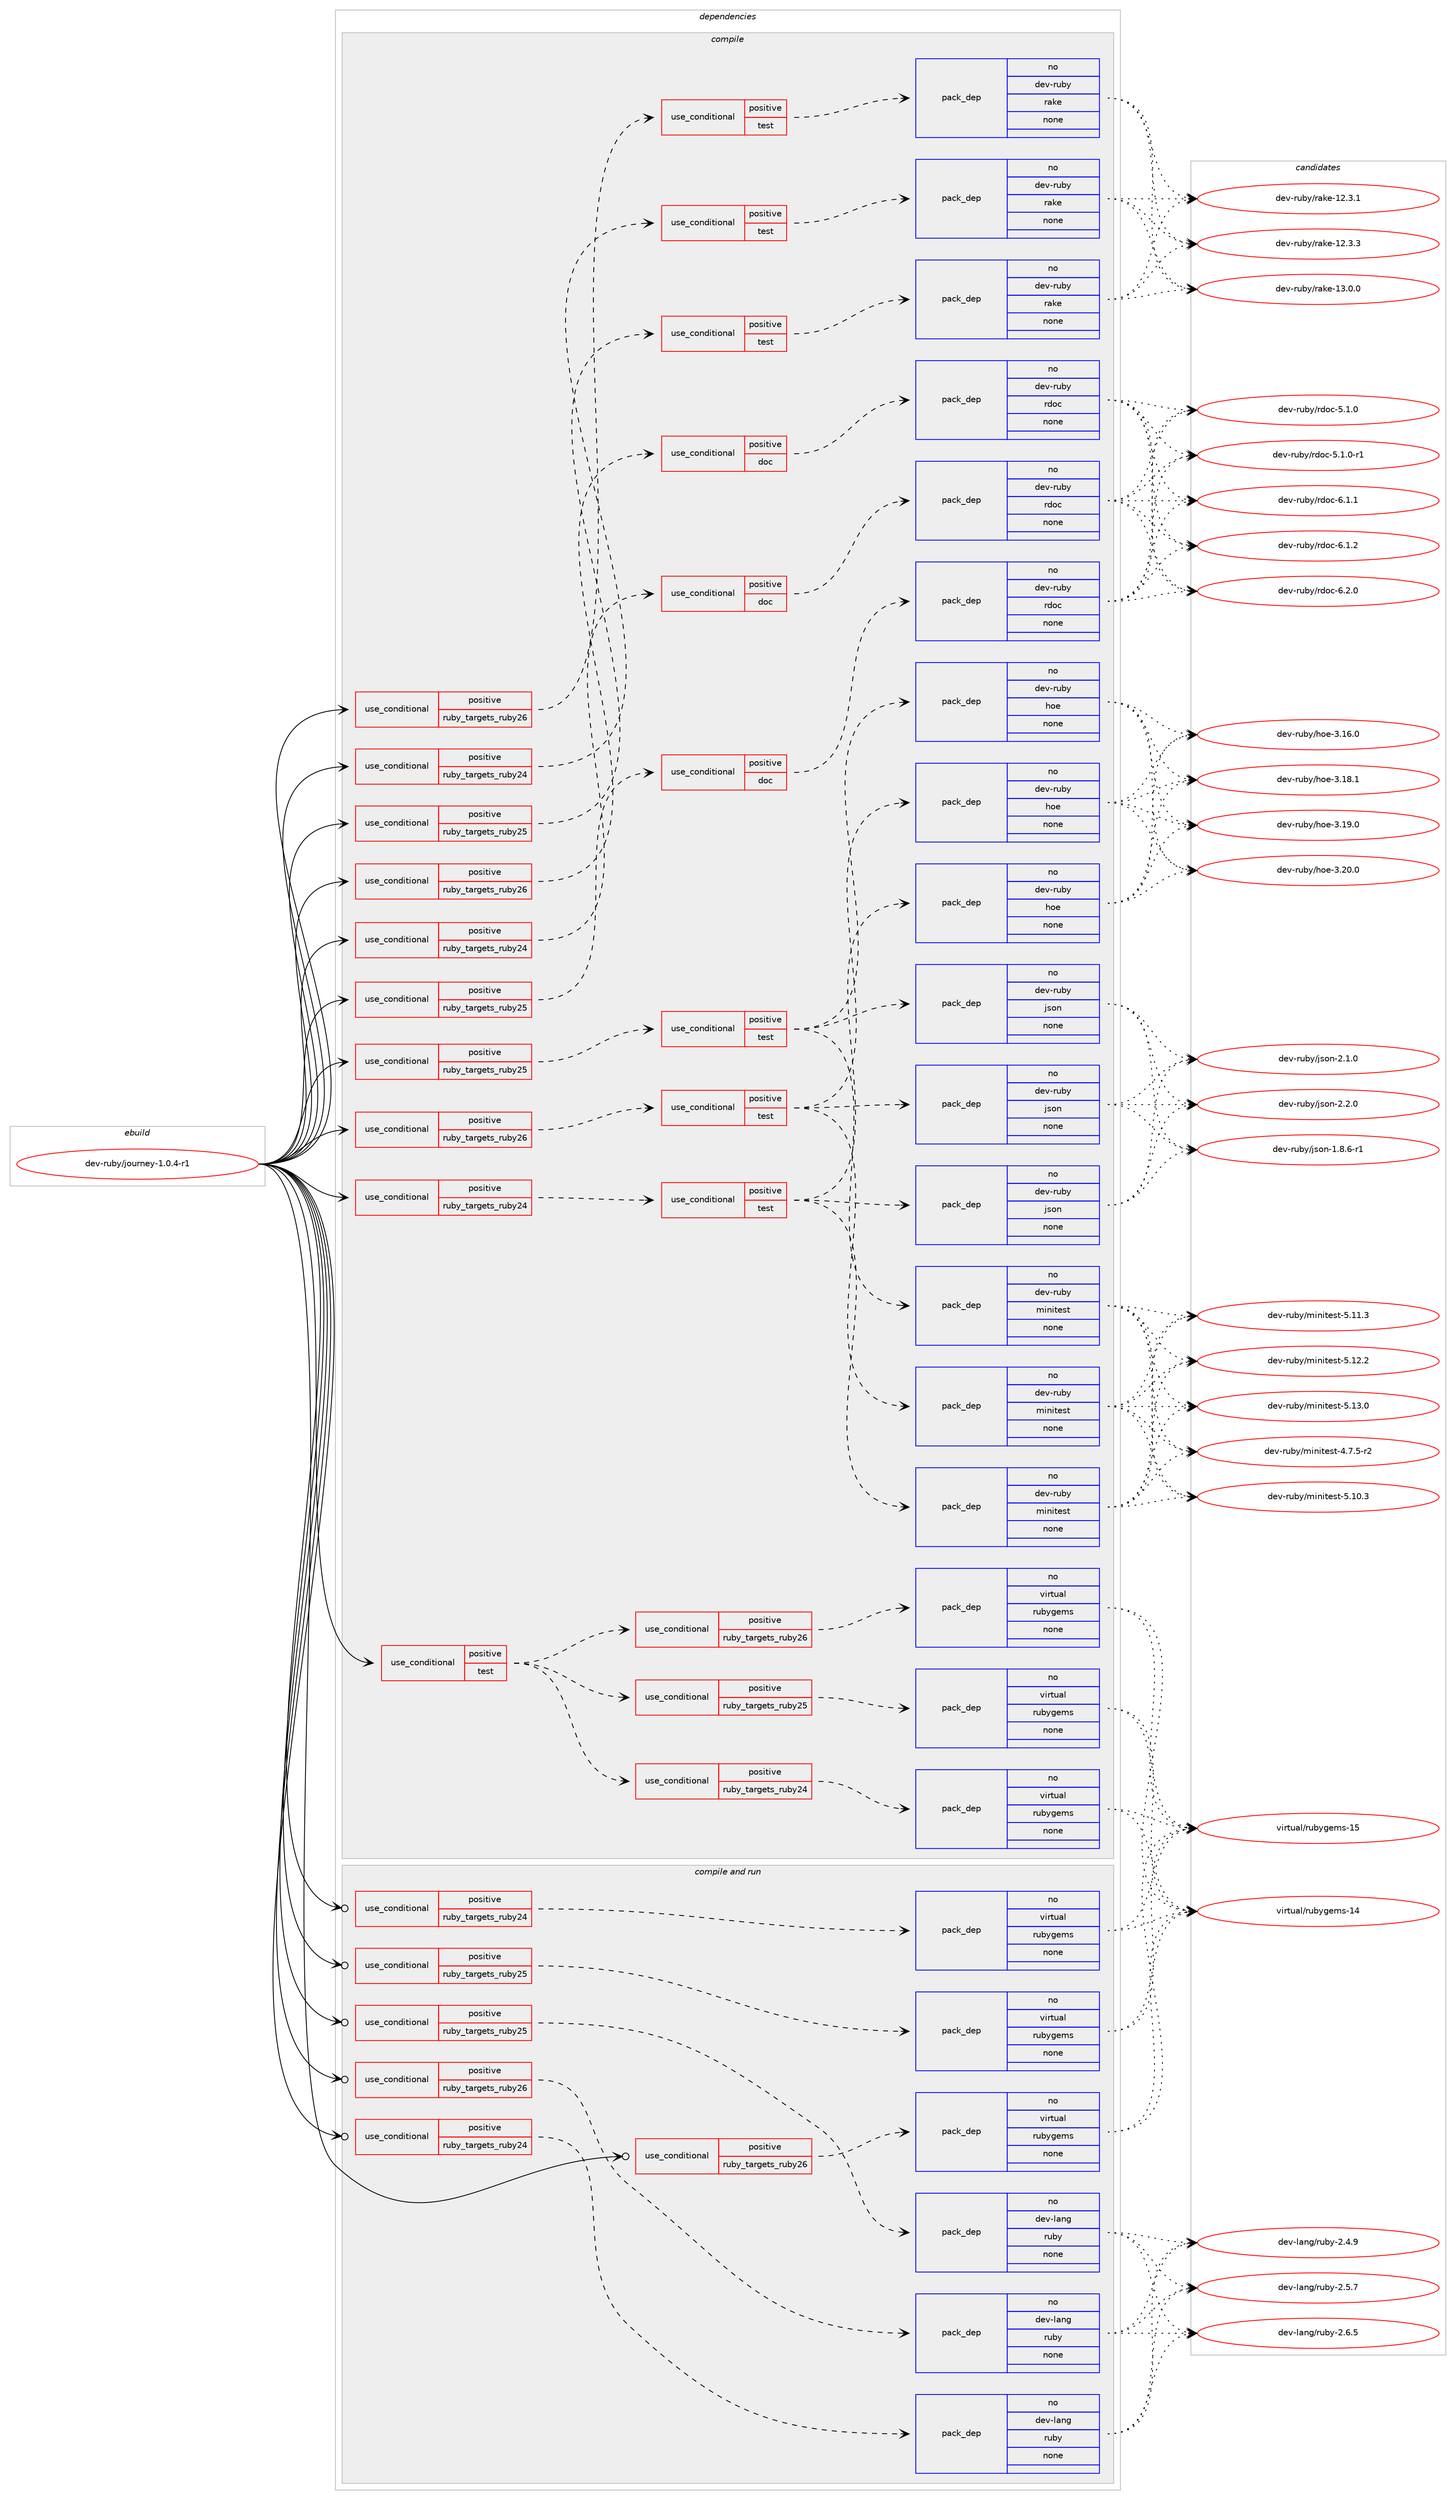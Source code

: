 digraph prolog {

# *************
# Graph options
# *************

newrank=true;
concentrate=true;
compound=true;
graph [rankdir=LR,fontname=Helvetica,fontsize=10,ranksep=1.5];#, ranksep=2.5, nodesep=0.2];
edge  [arrowhead=vee];
node  [fontname=Helvetica,fontsize=10];

# **********
# The ebuild
# **********

subgraph cluster_leftcol {
color=gray;
rank=same;
label=<<i>ebuild</i>>;
id [label="dev-ruby/journey-1.0.4-r1", color=red, width=4, href="../dev-ruby/journey-1.0.4-r1.svg"];
}

# ****************
# The dependencies
# ****************

subgraph cluster_midcol {
color=gray;
label=<<i>dependencies</i>>;
subgraph cluster_compile {
fillcolor="#eeeeee";
style=filled;
label=<<i>compile</i>>;
subgraph cond165890 {
dependency692104 [label=<<TABLE BORDER="0" CELLBORDER="1" CELLSPACING="0" CELLPADDING="4"><TR><TD ROWSPAN="3" CELLPADDING="10">use_conditional</TD></TR><TR><TD>positive</TD></TR><TR><TD>ruby_targets_ruby24</TD></TR></TABLE>>, shape=none, color=red];
subgraph cond165891 {
dependency692105 [label=<<TABLE BORDER="0" CELLBORDER="1" CELLSPACING="0" CELLPADDING="4"><TR><TD ROWSPAN="3" CELLPADDING="10">use_conditional</TD></TR><TR><TD>positive</TD></TR><TR><TD>doc</TD></TR></TABLE>>, shape=none, color=red];
subgraph pack514241 {
dependency692106 [label=<<TABLE BORDER="0" CELLBORDER="1" CELLSPACING="0" CELLPADDING="4" WIDTH="220"><TR><TD ROWSPAN="6" CELLPADDING="30">pack_dep</TD></TR><TR><TD WIDTH="110">no</TD></TR><TR><TD>dev-ruby</TD></TR><TR><TD>rdoc</TD></TR><TR><TD>none</TD></TR><TR><TD></TD></TR></TABLE>>, shape=none, color=blue];
}
dependency692105:e -> dependency692106:w [weight=20,style="dashed",arrowhead="vee"];
}
dependency692104:e -> dependency692105:w [weight=20,style="dashed",arrowhead="vee"];
}
id:e -> dependency692104:w [weight=20,style="solid",arrowhead="vee"];
subgraph cond165892 {
dependency692107 [label=<<TABLE BORDER="0" CELLBORDER="1" CELLSPACING="0" CELLPADDING="4"><TR><TD ROWSPAN="3" CELLPADDING="10">use_conditional</TD></TR><TR><TD>positive</TD></TR><TR><TD>ruby_targets_ruby24</TD></TR></TABLE>>, shape=none, color=red];
subgraph cond165893 {
dependency692108 [label=<<TABLE BORDER="0" CELLBORDER="1" CELLSPACING="0" CELLPADDING="4"><TR><TD ROWSPAN="3" CELLPADDING="10">use_conditional</TD></TR><TR><TD>positive</TD></TR><TR><TD>test</TD></TR></TABLE>>, shape=none, color=red];
subgraph pack514242 {
dependency692109 [label=<<TABLE BORDER="0" CELLBORDER="1" CELLSPACING="0" CELLPADDING="4" WIDTH="220"><TR><TD ROWSPAN="6" CELLPADDING="30">pack_dep</TD></TR><TR><TD WIDTH="110">no</TD></TR><TR><TD>dev-ruby</TD></TR><TR><TD>hoe</TD></TR><TR><TD>none</TD></TR><TR><TD></TD></TR></TABLE>>, shape=none, color=blue];
}
dependency692108:e -> dependency692109:w [weight=20,style="dashed",arrowhead="vee"];
subgraph pack514243 {
dependency692110 [label=<<TABLE BORDER="0" CELLBORDER="1" CELLSPACING="0" CELLPADDING="4" WIDTH="220"><TR><TD ROWSPAN="6" CELLPADDING="30">pack_dep</TD></TR><TR><TD WIDTH="110">no</TD></TR><TR><TD>dev-ruby</TD></TR><TR><TD>json</TD></TR><TR><TD>none</TD></TR><TR><TD></TD></TR></TABLE>>, shape=none, color=blue];
}
dependency692108:e -> dependency692110:w [weight=20,style="dashed",arrowhead="vee"];
subgraph pack514244 {
dependency692111 [label=<<TABLE BORDER="0" CELLBORDER="1" CELLSPACING="0" CELLPADDING="4" WIDTH="220"><TR><TD ROWSPAN="6" CELLPADDING="30">pack_dep</TD></TR><TR><TD WIDTH="110">no</TD></TR><TR><TD>dev-ruby</TD></TR><TR><TD>minitest</TD></TR><TR><TD>none</TD></TR><TR><TD></TD></TR></TABLE>>, shape=none, color=blue];
}
dependency692108:e -> dependency692111:w [weight=20,style="dashed",arrowhead="vee"];
}
dependency692107:e -> dependency692108:w [weight=20,style="dashed",arrowhead="vee"];
}
id:e -> dependency692107:w [weight=20,style="solid",arrowhead="vee"];
subgraph cond165894 {
dependency692112 [label=<<TABLE BORDER="0" CELLBORDER="1" CELLSPACING="0" CELLPADDING="4"><TR><TD ROWSPAN="3" CELLPADDING="10">use_conditional</TD></TR><TR><TD>positive</TD></TR><TR><TD>ruby_targets_ruby24</TD></TR></TABLE>>, shape=none, color=red];
subgraph cond165895 {
dependency692113 [label=<<TABLE BORDER="0" CELLBORDER="1" CELLSPACING="0" CELLPADDING="4"><TR><TD ROWSPAN="3" CELLPADDING="10">use_conditional</TD></TR><TR><TD>positive</TD></TR><TR><TD>test</TD></TR></TABLE>>, shape=none, color=red];
subgraph pack514245 {
dependency692114 [label=<<TABLE BORDER="0" CELLBORDER="1" CELLSPACING="0" CELLPADDING="4" WIDTH="220"><TR><TD ROWSPAN="6" CELLPADDING="30">pack_dep</TD></TR><TR><TD WIDTH="110">no</TD></TR><TR><TD>dev-ruby</TD></TR><TR><TD>rake</TD></TR><TR><TD>none</TD></TR><TR><TD></TD></TR></TABLE>>, shape=none, color=blue];
}
dependency692113:e -> dependency692114:w [weight=20,style="dashed",arrowhead="vee"];
}
dependency692112:e -> dependency692113:w [weight=20,style="dashed",arrowhead="vee"];
}
id:e -> dependency692112:w [weight=20,style="solid",arrowhead="vee"];
subgraph cond165896 {
dependency692115 [label=<<TABLE BORDER="0" CELLBORDER="1" CELLSPACING="0" CELLPADDING="4"><TR><TD ROWSPAN="3" CELLPADDING="10">use_conditional</TD></TR><TR><TD>positive</TD></TR><TR><TD>ruby_targets_ruby25</TD></TR></TABLE>>, shape=none, color=red];
subgraph cond165897 {
dependency692116 [label=<<TABLE BORDER="0" CELLBORDER="1" CELLSPACING="0" CELLPADDING="4"><TR><TD ROWSPAN="3" CELLPADDING="10">use_conditional</TD></TR><TR><TD>positive</TD></TR><TR><TD>doc</TD></TR></TABLE>>, shape=none, color=red];
subgraph pack514246 {
dependency692117 [label=<<TABLE BORDER="0" CELLBORDER="1" CELLSPACING="0" CELLPADDING="4" WIDTH="220"><TR><TD ROWSPAN="6" CELLPADDING="30">pack_dep</TD></TR><TR><TD WIDTH="110">no</TD></TR><TR><TD>dev-ruby</TD></TR><TR><TD>rdoc</TD></TR><TR><TD>none</TD></TR><TR><TD></TD></TR></TABLE>>, shape=none, color=blue];
}
dependency692116:e -> dependency692117:w [weight=20,style="dashed",arrowhead="vee"];
}
dependency692115:e -> dependency692116:w [weight=20,style="dashed",arrowhead="vee"];
}
id:e -> dependency692115:w [weight=20,style="solid",arrowhead="vee"];
subgraph cond165898 {
dependency692118 [label=<<TABLE BORDER="0" CELLBORDER="1" CELLSPACING="0" CELLPADDING="4"><TR><TD ROWSPAN="3" CELLPADDING="10">use_conditional</TD></TR><TR><TD>positive</TD></TR><TR><TD>ruby_targets_ruby25</TD></TR></TABLE>>, shape=none, color=red];
subgraph cond165899 {
dependency692119 [label=<<TABLE BORDER="0" CELLBORDER="1" CELLSPACING="0" CELLPADDING="4"><TR><TD ROWSPAN="3" CELLPADDING="10">use_conditional</TD></TR><TR><TD>positive</TD></TR><TR><TD>test</TD></TR></TABLE>>, shape=none, color=red];
subgraph pack514247 {
dependency692120 [label=<<TABLE BORDER="0" CELLBORDER="1" CELLSPACING="0" CELLPADDING="4" WIDTH="220"><TR><TD ROWSPAN="6" CELLPADDING="30">pack_dep</TD></TR><TR><TD WIDTH="110">no</TD></TR><TR><TD>dev-ruby</TD></TR><TR><TD>hoe</TD></TR><TR><TD>none</TD></TR><TR><TD></TD></TR></TABLE>>, shape=none, color=blue];
}
dependency692119:e -> dependency692120:w [weight=20,style="dashed",arrowhead="vee"];
subgraph pack514248 {
dependency692121 [label=<<TABLE BORDER="0" CELLBORDER="1" CELLSPACING="0" CELLPADDING="4" WIDTH="220"><TR><TD ROWSPAN="6" CELLPADDING="30">pack_dep</TD></TR><TR><TD WIDTH="110">no</TD></TR><TR><TD>dev-ruby</TD></TR><TR><TD>json</TD></TR><TR><TD>none</TD></TR><TR><TD></TD></TR></TABLE>>, shape=none, color=blue];
}
dependency692119:e -> dependency692121:w [weight=20,style="dashed",arrowhead="vee"];
subgraph pack514249 {
dependency692122 [label=<<TABLE BORDER="0" CELLBORDER="1" CELLSPACING="0" CELLPADDING="4" WIDTH="220"><TR><TD ROWSPAN="6" CELLPADDING="30">pack_dep</TD></TR><TR><TD WIDTH="110">no</TD></TR><TR><TD>dev-ruby</TD></TR><TR><TD>minitest</TD></TR><TR><TD>none</TD></TR><TR><TD></TD></TR></TABLE>>, shape=none, color=blue];
}
dependency692119:e -> dependency692122:w [weight=20,style="dashed",arrowhead="vee"];
}
dependency692118:e -> dependency692119:w [weight=20,style="dashed",arrowhead="vee"];
}
id:e -> dependency692118:w [weight=20,style="solid",arrowhead="vee"];
subgraph cond165900 {
dependency692123 [label=<<TABLE BORDER="0" CELLBORDER="1" CELLSPACING="0" CELLPADDING="4"><TR><TD ROWSPAN="3" CELLPADDING="10">use_conditional</TD></TR><TR><TD>positive</TD></TR><TR><TD>ruby_targets_ruby25</TD></TR></TABLE>>, shape=none, color=red];
subgraph cond165901 {
dependency692124 [label=<<TABLE BORDER="0" CELLBORDER="1" CELLSPACING="0" CELLPADDING="4"><TR><TD ROWSPAN="3" CELLPADDING="10">use_conditional</TD></TR><TR><TD>positive</TD></TR><TR><TD>test</TD></TR></TABLE>>, shape=none, color=red];
subgraph pack514250 {
dependency692125 [label=<<TABLE BORDER="0" CELLBORDER="1" CELLSPACING="0" CELLPADDING="4" WIDTH="220"><TR><TD ROWSPAN="6" CELLPADDING="30">pack_dep</TD></TR><TR><TD WIDTH="110">no</TD></TR><TR><TD>dev-ruby</TD></TR><TR><TD>rake</TD></TR><TR><TD>none</TD></TR><TR><TD></TD></TR></TABLE>>, shape=none, color=blue];
}
dependency692124:e -> dependency692125:w [weight=20,style="dashed",arrowhead="vee"];
}
dependency692123:e -> dependency692124:w [weight=20,style="dashed",arrowhead="vee"];
}
id:e -> dependency692123:w [weight=20,style="solid",arrowhead="vee"];
subgraph cond165902 {
dependency692126 [label=<<TABLE BORDER="0" CELLBORDER="1" CELLSPACING="0" CELLPADDING="4"><TR><TD ROWSPAN="3" CELLPADDING="10">use_conditional</TD></TR><TR><TD>positive</TD></TR><TR><TD>ruby_targets_ruby26</TD></TR></TABLE>>, shape=none, color=red];
subgraph cond165903 {
dependency692127 [label=<<TABLE BORDER="0" CELLBORDER="1" CELLSPACING="0" CELLPADDING="4"><TR><TD ROWSPAN="3" CELLPADDING="10">use_conditional</TD></TR><TR><TD>positive</TD></TR><TR><TD>doc</TD></TR></TABLE>>, shape=none, color=red];
subgraph pack514251 {
dependency692128 [label=<<TABLE BORDER="0" CELLBORDER="1" CELLSPACING="0" CELLPADDING="4" WIDTH="220"><TR><TD ROWSPAN="6" CELLPADDING="30">pack_dep</TD></TR><TR><TD WIDTH="110">no</TD></TR><TR><TD>dev-ruby</TD></TR><TR><TD>rdoc</TD></TR><TR><TD>none</TD></TR><TR><TD></TD></TR></TABLE>>, shape=none, color=blue];
}
dependency692127:e -> dependency692128:w [weight=20,style="dashed",arrowhead="vee"];
}
dependency692126:e -> dependency692127:w [weight=20,style="dashed",arrowhead="vee"];
}
id:e -> dependency692126:w [weight=20,style="solid",arrowhead="vee"];
subgraph cond165904 {
dependency692129 [label=<<TABLE BORDER="0" CELLBORDER="1" CELLSPACING="0" CELLPADDING="4"><TR><TD ROWSPAN="3" CELLPADDING="10">use_conditional</TD></TR><TR><TD>positive</TD></TR><TR><TD>ruby_targets_ruby26</TD></TR></TABLE>>, shape=none, color=red];
subgraph cond165905 {
dependency692130 [label=<<TABLE BORDER="0" CELLBORDER="1" CELLSPACING="0" CELLPADDING="4"><TR><TD ROWSPAN="3" CELLPADDING="10">use_conditional</TD></TR><TR><TD>positive</TD></TR><TR><TD>test</TD></TR></TABLE>>, shape=none, color=red];
subgraph pack514252 {
dependency692131 [label=<<TABLE BORDER="0" CELLBORDER="1" CELLSPACING="0" CELLPADDING="4" WIDTH="220"><TR><TD ROWSPAN="6" CELLPADDING="30">pack_dep</TD></TR><TR><TD WIDTH="110">no</TD></TR><TR><TD>dev-ruby</TD></TR><TR><TD>hoe</TD></TR><TR><TD>none</TD></TR><TR><TD></TD></TR></TABLE>>, shape=none, color=blue];
}
dependency692130:e -> dependency692131:w [weight=20,style="dashed",arrowhead="vee"];
subgraph pack514253 {
dependency692132 [label=<<TABLE BORDER="0" CELLBORDER="1" CELLSPACING="0" CELLPADDING="4" WIDTH="220"><TR><TD ROWSPAN="6" CELLPADDING="30">pack_dep</TD></TR><TR><TD WIDTH="110">no</TD></TR><TR><TD>dev-ruby</TD></TR><TR><TD>json</TD></TR><TR><TD>none</TD></TR><TR><TD></TD></TR></TABLE>>, shape=none, color=blue];
}
dependency692130:e -> dependency692132:w [weight=20,style="dashed",arrowhead="vee"];
subgraph pack514254 {
dependency692133 [label=<<TABLE BORDER="0" CELLBORDER="1" CELLSPACING="0" CELLPADDING="4" WIDTH="220"><TR><TD ROWSPAN="6" CELLPADDING="30">pack_dep</TD></TR><TR><TD WIDTH="110">no</TD></TR><TR><TD>dev-ruby</TD></TR><TR><TD>minitest</TD></TR><TR><TD>none</TD></TR><TR><TD></TD></TR></TABLE>>, shape=none, color=blue];
}
dependency692130:e -> dependency692133:w [weight=20,style="dashed",arrowhead="vee"];
}
dependency692129:e -> dependency692130:w [weight=20,style="dashed",arrowhead="vee"];
}
id:e -> dependency692129:w [weight=20,style="solid",arrowhead="vee"];
subgraph cond165906 {
dependency692134 [label=<<TABLE BORDER="0" CELLBORDER="1" CELLSPACING="0" CELLPADDING="4"><TR><TD ROWSPAN="3" CELLPADDING="10">use_conditional</TD></TR><TR><TD>positive</TD></TR><TR><TD>ruby_targets_ruby26</TD></TR></TABLE>>, shape=none, color=red];
subgraph cond165907 {
dependency692135 [label=<<TABLE BORDER="0" CELLBORDER="1" CELLSPACING="0" CELLPADDING="4"><TR><TD ROWSPAN="3" CELLPADDING="10">use_conditional</TD></TR><TR><TD>positive</TD></TR><TR><TD>test</TD></TR></TABLE>>, shape=none, color=red];
subgraph pack514255 {
dependency692136 [label=<<TABLE BORDER="0" CELLBORDER="1" CELLSPACING="0" CELLPADDING="4" WIDTH="220"><TR><TD ROWSPAN="6" CELLPADDING="30">pack_dep</TD></TR><TR><TD WIDTH="110">no</TD></TR><TR><TD>dev-ruby</TD></TR><TR><TD>rake</TD></TR><TR><TD>none</TD></TR><TR><TD></TD></TR></TABLE>>, shape=none, color=blue];
}
dependency692135:e -> dependency692136:w [weight=20,style="dashed",arrowhead="vee"];
}
dependency692134:e -> dependency692135:w [weight=20,style="dashed",arrowhead="vee"];
}
id:e -> dependency692134:w [weight=20,style="solid",arrowhead="vee"];
subgraph cond165908 {
dependency692137 [label=<<TABLE BORDER="0" CELLBORDER="1" CELLSPACING="0" CELLPADDING="4"><TR><TD ROWSPAN="3" CELLPADDING="10">use_conditional</TD></TR><TR><TD>positive</TD></TR><TR><TD>test</TD></TR></TABLE>>, shape=none, color=red];
subgraph cond165909 {
dependency692138 [label=<<TABLE BORDER="0" CELLBORDER="1" CELLSPACING="0" CELLPADDING="4"><TR><TD ROWSPAN="3" CELLPADDING="10">use_conditional</TD></TR><TR><TD>positive</TD></TR><TR><TD>ruby_targets_ruby24</TD></TR></TABLE>>, shape=none, color=red];
subgraph pack514256 {
dependency692139 [label=<<TABLE BORDER="0" CELLBORDER="1" CELLSPACING="0" CELLPADDING="4" WIDTH="220"><TR><TD ROWSPAN="6" CELLPADDING="30">pack_dep</TD></TR><TR><TD WIDTH="110">no</TD></TR><TR><TD>virtual</TD></TR><TR><TD>rubygems</TD></TR><TR><TD>none</TD></TR><TR><TD></TD></TR></TABLE>>, shape=none, color=blue];
}
dependency692138:e -> dependency692139:w [weight=20,style="dashed",arrowhead="vee"];
}
dependency692137:e -> dependency692138:w [weight=20,style="dashed",arrowhead="vee"];
subgraph cond165910 {
dependency692140 [label=<<TABLE BORDER="0" CELLBORDER="1" CELLSPACING="0" CELLPADDING="4"><TR><TD ROWSPAN="3" CELLPADDING="10">use_conditional</TD></TR><TR><TD>positive</TD></TR><TR><TD>ruby_targets_ruby25</TD></TR></TABLE>>, shape=none, color=red];
subgraph pack514257 {
dependency692141 [label=<<TABLE BORDER="0" CELLBORDER="1" CELLSPACING="0" CELLPADDING="4" WIDTH="220"><TR><TD ROWSPAN="6" CELLPADDING="30">pack_dep</TD></TR><TR><TD WIDTH="110">no</TD></TR><TR><TD>virtual</TD></TR><TR><TD>rubygems</TD></TR><TR><TD>none</TD></TR><TR><TD></TD></TR></TABLE>>, shape=none, color=blue];
}
dependency692140:e -> dependency692141:w [weight=20,style="dashed",arrowhead="vee"];
}
dependency692137:e -> dependency692140:w [weight=20,style="dashed",arrowhead="vee"];
subgraph cond165911 {
dependency692142 [label=<<TABLE BORDER="0" CELLBORDER="1" CELLSPACING="0" CELLPADDING="4"><TR><TD ROWSPAN="3" CELLPADDING="10">use_conditional</TD></TR><TR><TD>positive</TD></TR><TR><TD>ruby_targets_ruby26</TD></TR></TABLE>>, shape=none, color=red];
subgraph pack514258 {
dependency692143 [label=<<TABLE BORDER="0" CELLBORDER="1" CELLSPACING="0" CELLPADDING="4" WIDTH="220"><TR><TD ROWSPAN="6" CELLPADDING="30">pack_dep</TD></TR><TR><TD WIDTH="110">no</TD></TR><TR><TD>virtual</TD></TR><TR><TD>rubygems</TD></TR><TR><TD>none</TD></TR><TR><TD></TD></TR></TABLE>>, shape=none, color=blue];
}
dependency692142:e -> dependency692143:w [weight=20,style="dashed",arrowhead="vee"];
}
dependency692137:e -> dependency692142:w [weight=20,style="dashed",arrowhead="vee"];
}
id:e -> dependency692137:w [weight=20,style="solid",arrowhead="vee"];
}
subgraph cluster_compileandrun {
fillcolor="#eeeeee";
style=filled;
label=<<i>compile and run</i>>;
subgraph cond165912 {
dependency692144 [label=<<TABLE BORDER="0" CELLBORDER="1" CELLSPACING="0" CELLPADDING="4"><TR><TD ROWSPAN="3" CELLPADDING="10">use_conditional</TD></TR><TR><TD>positive</TD></TR><TR><TD>ruby_targets_ruby24</TD></TR></TABLE>>, shape=none, color=red];
subgraph pack514259 {
dependency692145 [label=<<TABLE BORDER="0" CELLBORDER="1" CELLSPACING="0" CELLPADDING="4" WIDTH="220"><TR><TD ROWSPAN="6" CELLPADDING="30">pack_dep</TD></TR><TR><TD WIDTH="110">no</TD></TR><TR><TD>dev-lang</TD></TR><TR><TD>ruby</TD></TR><TR><TD>none</TD></TR><TR><TD></TD></TR></TABLE>>, shape=none, color=blue];
}
dependency692144:e -> dependency692145:w [weight=20,style="dashed",arrowhead="vee"];
}
id:e -> dependency692144:w [weight=20,style="solid",arrowhead="odotvee"];
subgraph cond165913 {
dependency692146 [label=<<TABLE BORDER="0" CELLBORDER="1" CELLSPACING="0" CELLPADDING="4"><TR><TD ROWSPAN="3" CELLPADDING="10">use_conditional</TD></TR><TR><TD>positive</TD></TR><TR><TD>ruby_targets_ruby24</TD></TR></TABLE>>, shape=none, color=red];
subgraph pack514260 {
dependency692147 [label=<<TABLE BORDER="0" CELLBORDER="1" CELLSPACING="0" CELLPADDING="4" WIDTH="220"><TR><TD ROWSPAN="6" CELLPADDING="30">pack_dep</TD></TR><TR><TD WIDTH="110">no</TD></TR><TR><TD>virtual</TD></TR><TR><TD>rubygems</TD></TR><TR><TD>none</TD></TR><TR><TD></TD></TR></TABLE>>, shape=none, color=blue];
}
dependency692146:e -> dependency692147:w [weight=20,style="dashed",arrowhead="vee"];
}
id:e -> dependency692146:w [weight=20,style="solid",arrowhead="odotvee"];
subgraph cond165914 {
dependency692148 [label=<<TABLE BORDER="0" CELLBORDER="1" CELLSPACING="0" CELLPADDING="4"><TR><TD ROWSPAN="3" CELLPADDING="10">use_conditional</TD></TR><TR><TD>positive</TD></TR><TR><TD>ruby_targets_ruby25</TD></TR></TABLE>>, shape=none, color=red];
subgraph pack514261 {
dependency692149 [label=<<TABLE BORDER="0" CELLBORDER="1" CELLSPACING="0" CELLPADDING="4" WIDTH="220"><TR><TD ROWSPAN="6" CELLPADDING="30">pack_dep</TD></TR><TR><TD WIDTH="110">no</TD></TR><TR><TD>dev-lang</TD></TR><TR><TD>ruby</TD></TR><TR><TD>none</TD></TR><TR><TD></TD></TR></TABLE>>, shape=none, color=blue];
}
dependency692148:e -> dependency692149:w [weight=20,style="dashed",arrowhead="vee"];
}
id:e -> dependency692148:w [weight=20,style="solid",arrowhead="odotvee"];
subgraph cond165915 {
dependency692150 [label=<<TABLE BORDER="0" CELLBORDER="1" CELLSPACING="0" CELLPADDING="4"><TR><TD ROWSPAN="3" CELLPADDING="10">use_conditional</TD></TR><TR><TD>positive</TD></TR><TR><TD>ruby_targets_ruby25</TD></TR></TABLE>>, shape=none, color=red];
subgraph pack514262 {
dependency692151 [label=<<TABLE BORDER="0" CELLBORDER="1" CELLSPACING="0" CELLPADDING="4" WIDTH="220"><TR><TD ROWSPAN="6" CELLPADDING="30">pack_dep</TD></TR><TR><TD WIDTH="110">no</TD></TR><TR><TD>virtual</TD></TR><TR><TD>rubygems</TD></TR><TR><TD>none</TD></TR><TR><TD></TD></TR></TABLE>>, shape=none, color=blue];
}
dependency692150:e -> dependency692151:w [weight=20,style="dashed",arrowhead="vee"];
}
id:e -> dependency692150:w [weight=20,style="solid",arrowhead="odotvee"];
subgraph cond165916 {
dependency692152 [label=<<TABLE BORDER="0" CELLBORDER="1" CELLSPACING="0" CELLPADDING="4"><TR><TD ROWSPAN="3" CELLPADDING="10">use_conditional</TD></TR><TR><TD>positive</TD></TR><TR><TD>ruby_targets_ruby26</TD></TR></TABLE>>, shape=none, color=red];
subgraph pack514263 {
dependency692153 [label=<<TABLE BORDER="0" CELLBORDER="1" CELLSPACING="0" CELLPADDING="4" WIDTH="220"><TR><TD ROWSPAN="6" CELLPADDING="30">pack_dep</TD></TR><TR><TD WIDTH="110">no</TD></TR><TR><TD>dev-lang</TD></TR><TR><TD>ruby</TD></TR><TR><TD>none</TD></TR><TR><TD></TD></TR></TABLE>>, shape=none, color=blue];
}
dependency692152:e -> dependency692153:w [weight=20,style="dashed",arrowhead="vee"];
}
id:e -> dependency692152:w [weight=20,style="solid",arrowhead="odotvee"];
subgraph cond165917 {
dependency692154 [label=<<TABLE BORDER="0" CELLBORDER="1" CELLSPACING="0" CELLPADDING="4"><TR><TD ROWSPAN="3" CELLPADDING="10">use_conditional</TD></TR><TR><TD>positive</TD></TR><TR><TD>ruby_targets_ruby26</TD></TR></TABLE>>, shape=none, color=red];
subgraph pack514264 {
dependency692155 [label=<<TABLE BORDER="0" CELLBORDER="1" CELLSPACING="0" CELLPADDING="4" WIDTH="220"><TR><TD ROWSPAN="6" CELLPADDING="30">pack_dep</TD></TR><TR><TD WIDTH="110">no</TD></TR><TR><TD>virtual</TD></TR><TR><TD>rubygems</TD></TR><TR><TD>none</TD></TR><TR><TD></TD></TR></TABLE>>, shape=none, color=blue];
}
dependency692154:e -> dependency692155:w [weight=20,style="dashed",arrowhead="vee"];
}
id:e -> dependency692154:w [weight=20,style="solid",arrowhead="odotvee"];
}
subgraph cluster_run {
fillcolor="#eeeeee";
style=filled;
label=<<i>run</i>>;
}
}

# **************
# The candidates
# **************

subgraph cluster_choices {
rank=same;
color=gray;
label=<<i>candidates</i>>;

subgraph choice514241 {
color=black;
nodesep=1;
choice10010111845114117981214711410011199455346494648 [label="dev-ruby/rdoc-5.1.0", color=red, width=4,href="../dev-ruby/rdoc-5.1.0.svg"];
choice100101118451141179812147114100111994553464946484511449 [label="dev-ruby/rdoc-5.1.0-r1", color=red, width=4,href="../dev-ruby/rdoc-5.1.0-r1.svg"];
choice10010111845114117981214711410011199455446494649 [label="dev-ruby/rdoc-6.1.1", color=red, width=4,href="../dev-ruby/rdoc-6.1.1.svg"];
choice10010111845114117981214711410011199455446494650 [label="dev-ruby/rdoc-6.1.2", color=red, width=4,href="../dev-ruby/rdoc-6.1.2.svg"];
choice10010111845114117981214711410011199455446504648 [label="dev-ruby/rdoc-6.2.0", color=red, width=4,href="../dev-ruby/rdoc-6.2.0.svg"];
dependency692106:e -> choice10010111845114117981214711410011199455346494648:w [style=dotted,weight="100"];
dependency692106:e -> choice100101118451141179812147114100111994553464946484511449:w [style=dotted,weight="100"];
dependency692106:e -> choice10010111845114117981214711410011199455446494649:w [style=dotted,weight="100"];
dependency692106:e -> choice10010111845114117981214711410011199455446494650:w [style=dotted,weight="100"];
dependency692106:e -> choice10010111845114117981214711410011199455446504648:w [style=dotted,weight="100"];
}
subgraph choice514242 {
color=black;
nodesep=1;
choice10010111845114117981214710411110145514649544648 [label="dev-ruby/hoe-3.16.0", color=red, width=4,href="../dev-ruby/hoe-3.16.0.svg"];
choice10010111845114117981214710411110145514649564649 [label="dev-ruby/hoe-3.18.1", color=red, width=4,href="../dev-ruby/hoe-3.18.1.svg"];
choice10010111845114117981214710411110145514649574648 [label="dev-ruby/hoe-3.19.0", color=red, width=4,href="../dev-ruby/hoe-3.19.0.svg"];
choice10010111845114117981214710411110145514650484648 [label="dev-ruby/hoe-3.20.0", color=red, width=4,href="../dev-ruby/hoe-3.20.0.svg"];
dependency692109:e -> choice10010111845114117981214710411110145514649544648:w [style=dotted,weight="100"];
dependency692109:e -> choice10010111845114117981214710411110145514649564649:w [style=dotted,weight="100"];
dependency692109:e -> choice10010111845114117981214710411110145514649574648:w [style=dotted,weight="100"];
dependency692109:e -> choice10010111845114117981214710411110145514650484648:w [style=dotted,weight="100"];
}
subgraph choice514243 {
color=black;
nodesep=1;
choice1001011184511411798121471061151111104549465646544511449 [label="dev-ruby/json-1.8.6-r1", color=red, width=4,href="../dev-ruby/json-1.8.6-r1.svg"];
choice100101118451141179812147106115111110455046494648 [label="dev-ruby/json-2.1.0", color=red, width=4,href="../dev-ruby/json-2.1.0.svg"];
choice100101118451141179812147106115111110455046504648 [label="dev-ruby/json-2.2.0", color=red, width=4,href="../dev-ruby/json-2.2.0.svg"];
dependency692110:e -> choice1001011184511411798121471061151111104549465646544511449:w [style=dotted,weight="100"];
dependency692110:e -> choice100101118451141179812147106115111110455046494648:w [style=dotted,weight="100"];
dependency692110:e -> choice100101118451141179812147106115111110455046504648:w [style=dotted,weight="100"];
}
subgraph choice514244 {
color=black;
nodesep=1;
choice1001011184511411798121471091051101051161011151164552465546534511450 [label="dev-ruby/minitest-4.7.5-r2", color=red, width=4,href="../dev-ruby/minitest-4.7.5-r2.svg"];
choice10010111845114117981214710910511010511610111511645534649484651 [label="dev-ruby/minitest-5.10.3", color=red, width=4,href="../dev-ruby/minitest-5.10.3.svg"];
choice10010111845114117981214710910511010511610111511645534649494651 [label="dev-ruby/minitest-5.11.3", color=red, width=4,href="../dev-ruby/minitest-5.11.3.svg"];
choice10010111845114117981214710910511010511610111511645534649504650 [label="dev-ruby/minitest-5.12.2", color=red, width=4,href="../dev-ruby/minitest-5.12.2.svg"];
choice10010111845114117981214710910511010511610111511645534649514648 [label="dev-ruby/minitest-5.13.0", color=red, width=4,href="../dev-ruby/minitest-5.13.0.svg"];
dependency692111:e -> choice1001011184511411798121471091051101051161011151164552465546534511450:w [style=dotted,weight="100"];
dependency692111:e -> choice10010111845114117981214710910511010511610111511645534649484651:w [style=dotted,weight="100"];
dependency692111:e -> choice10010111845114117981214710910511010511610111511645534649494651:w [style=dotted,weight="100"];
dependency692111:e -> choice10010111845114117981214710910511010511610111511645534649504650:w [style=dotted,weight="100"];
dependency692111:e -> choice10010111845114117981214710910511010511610111511645534649514648:w [style=dotted,weight="100"];
}
subgraph choice514245 {
color=black;
nodesep=1;
choice1001011184511411798121471149710710145495046514649 [label="dev-ruby/rake-12.3.1", color=red, width=4,href="../dev-ruby/rake-12.3.1.svg"];
choice1001011184511411798121471149710710145495046514651 [label="dev-ruby/rake-12.3.3", color=red, width=4,href="../dev-ruby/rake-12.3.3.svg"];
choice1001011184511411798121471149710710145495146484648 [label="dev-ruby/rake-13.0.0", color=red, width=4,href="../dev-ruby/rake-13.0.0.svg"];
dependency692114:e -> choice1001011184511411798121471149710710145495046514649:w [style=dotted,weight="100"];
dependency692114:e -> choice1001011184511411798121471149710710145495046514651:w [style=dotted,weight="100"];
dependency692114:e -> choice1001011184511411798121471149710710145495146484648:w [style=dotted,weight="100"];
}
subgraph choice514246 {
color=black;
nodesep=1;
choice10010111845114117981214711410011199455346494648 [label="dev-ruby/rdoc-5.1.0", color=red, width=4,href="../dev-ruby/rdoc-5.1.0.svg"];
choice100101118451141179812147114100111994553464946484511449 [label="dev-ruby/rdoc-5.1.0-r1", color=red, width=4,href="../dev-ruby/rdoc-5.1.0-r1.svg"];
choice10010111845114117981214711410011199455446494649 [label="dev-ruby/rdoc-6.1.1", color=red, width=4,href="../dev-ruby/rdoc-6.1.1.svg"];
choice10010111845114117981214711410011199455446494650 [label="dev-ruby/rdoc-6.1.2", color=red, width=4,href="../dev-ruby/rdoc-6.1.2.svg"];
choice10010111845114117981214711410011199455446504648 [label="dev-ruby/rdoc-6.2.0", color=red, width=4,href="../dev-ruby/rdoc-6.2.0.svg"];
dependency692117:e -> choice10010111845114117981214711410011199455346494648:w [style=dotted,weight="100"];
dependency692117:e -> choice100101118451141179812147114100111994553464946484511449:w [style=dotted,weight="100"];
dependency692117:e -> choice10010111845114117981214711410011199455446494649:w [style=dotted,weight="100"];
dependency692117:e -> choice10010111845114117981214711410011199455446494650:w [style=dotted,weight="100"];
dependency692117:e -> choice10010111845114117981214711410011199455446504648:w [style=dotted,weight="100"];
}
subgraph choice514247 {
color=black;
nodesep=1;
choice10010111845114117981214710411110145514649544648 [label="dev-ruby/hoe-3.16.0", color=red, width=4,href="../dev-ruby/hoe-3.16.0.svg"];
choice10010111845114117981214710411110145514649564649 [label="dev-ruby/hoe-3.18.1", color=red, width=4,href="../dev-ruby/hoe-3.18.1.svg"];
choice10010111845114117981214710411110145514649574648 [label="dev-ruby/hoe-3.19.0", color=red, width=4,href="../dev-ruby/hoe-3.19.0.svg"];
choice10010111845114117981214710411110145514650484648 [label="dev-ruby/hoe-3.20.0", color=red, width=4,href="../dev-ruby/hoe-3.20.0.svg"];
dependency692120:e -> choice10010111845114117981214710411110145514649544648:w [style=dotted,weight="100"];
dependency692120:e -> choice10010111845114117981214710411110145514649564649:w [style=dotted,weight="100"];
dependency692120:e -> choice10010111845114117981214710411110145514649574648:w [style=dotted,weight="100"];
dependency692120:e -> choice10010111845114117981214710411110145514650484648:w [style=dotted,weight="100"];
}
subgraph choice514248 {
color=black;
nodesep=1;
choice1001011184511411798121471061151111104549465646544511449 [label="dev-ruby/json-1.8.6-r1", color=red, width=4,href="../dev-ruby/json-1.8.6-r1.svg"];
choice100101118451141179812147106115111110455046494648 [label="dev-ruby/json-2.1.0", color=red, width=4,href="../dev-ruby/json-2.1.0.svg"];
choice100101118451141179812147106115111110455046504648 [label="dev-ruby/json-2.2.0", color=red, width=4,href="../dev-ruby/json-2.2.0.svg"];
dependency692121:e -> choice1001011184511411798121471061151111104549465646544511449:w [style=dotted,weight="100"];
dependency692121:e -> choice100101118451141179812147106115111110455046494648:w [style=dotted,weight="100"];
dependency692121:e -> choice100101118451141179812147106115111110455046504648:w [style=dotted,weight="100"];
}
subgraph choice514249 {
color=black;
nodesep=1;
choice1001011184511411798121471091051101051161011151164552465546534511450 [label="dev-ruby/minitest-4.7.5-r2", color=red, width=4,href="../dev-ruby/minitest-4.7.5-r2.svg"];
choice10010111845114117981214710910511010511610111511645534649484651 [label="dev-ruby/minitest-5.10.3", color=red, width=4,href="../dev-ruby/minitest-5.10.3.svg"];
choice10010111845114117981214710910511010511610111511645534649494651 [label="dev-ruby/minitest-5.11.3", color=red, width=4,href="../dev-ruby/minitest-5.11.3.svg"];
choice10010111845114117981214710910511010511610111511645534649504650 [label="dev-ruby/minitest-5.12.2", color=red, width=4,href="../dev-ruby/minitest-5.12.2.svg"];
choice10010111845114117981214710910511010511610111511645534649514648 [label="dev-ruby/minitest-5.13.0", color=red, width=4,href="../dev-ruby/minitest-5.13.0.svg"];
dependency692122:e -> choice1001011184511411798121471091051101051161011151164552465546534511450:w [style=dotted,weight="100"];
dependency692122:e -> choice10010111845114117981214710910511010511610111511645534649484651:w [style=dotted,weight="100"];
dependency692122:e -> choice10010111845114117981214710910511010511610111511645534649494651:w [style=dotted,weight="100"];
dependency692122:e -> choice10010111845114117981214710910511010511610111511645534649504650:w [style=dotted,weight="100"];
dependency692122:e -> choice10010111845114117981214710910511010511610111511645534649514648:w [style=dotted,weight="100"];
}
subgraph choice514250 {
color=black;
nodesep=1;
choice1001011184511411798121471149710710145495046514649 [label="dev-ruby/rake-12.3.1", color=red, width=4,href="../dev-ruby/rake-12.3.1.svg"];
choice1001011184511411798121471149710710145495046514651 [label="dev-ruby/rake-12.3.3", color=red, width=4,href="../dev-ruby/rake-12.3.3.svg"];
choice1001011184511411798121471149710710145495146484648 [label="dev-ruby/rake-13.0.0", color=red, width=4,href="../dev-ruby/rake-13.0.0.svg"];
dependency692125:e -> choice1001011184511411798121471149710710145495046514649:w [style=dotted,weight="100"];
dependency692125:e -> choice1001011184511411798121471149710710145495046514651:w [style=dotted,weight="100"];
dependency692125:e -> choice1001011184511411798121471149710710145495146484648:w [style=dotted,weight="100"];
}
subgraph choice514251 {
color=black;
nodesep=1;
choice10010111845114117981214711410011199455346494648 [label="dev-ruby/rdoc-5.1.0", color=red, width=4,href="../dev-ruby/rdoc-5.1.0.svg"];
choice100101118451141179812147114100111994553464946484511449 [label="dev-ruby/rdoc-5.1.0-r1", color=red, width=4,href="../dev-ruby/rdoc-5.1.0-r1.svg"];
choice10010111845114117981214711410011199455446494649 [label="dev-ruby/rdoc-6.1.1", color=red, width=4,href="../dev-ruby/rdoc-6.1.1.svg"];
choice10010111845114117981214711410011199455446494650 [label="dev-ruby/rdoc-6.1.2", color=red, width=4,href="../dev-ruby/rdoc-6.1.2.svg"];
choice10010111845114117981214711410011199455446504648 [label="dev-ruby/rdoc-6.2.0", color=red, width=4,href="../dev-ruby/rdoc-6.2.0.svg"];
dependency692128:e -> choice10010111845114117981214711410011199455346494648:w [style=dotted,weight="100"];
dependency692128:e -> choice100101118451141179812147114100111994553464946484511449:w [style=dotted,weight="100"];
dependency692128:e -> choice10010111845114117981214711410011199455446494649:w [style=dotted,weight="100"];
dependency692128:e -> choice10010111845114117981214711410011199455446494650:w [style=dotted,weight="100"];
dependency692128:e -> choice10010111845114117981214711410011199455446504648:w [style=dotted,weight="100"];
}
subgraph choice514252 {
color=black;
nodesep=1;
choice10010111845114117981214710411110145514649544648 [label="dev-ruby/hoe-3.16.0", color=red, width=4,href="../dev-ruby/hoe-3.16.0.svg"];
choice10010111845114117981214710411110145514649564649 [label="dev-ruby/hoe-3.18.1", color=red, width=4,href="../dev-ruby/hoe-3.18.1.svg"];
choice10010111845114117981214710411110145514649574648 [label="dev-ruby/hoe-3.19.0", color=red, width=4,href="../dev-ruby/hoe-3.19.0.svg"];
choice10010111845114117981214710411110145514650484648 [label="dev-ruby/hoe-3.20.0", color=red, width=4,href="../dev-ruby/hoe-3.20.0.svg"];
dependency692131:e -> choice10010111845114117981214710411110145514649544648:w [style=dotted,weight="100"];
dependency692131:e -> choice10010111845114117981214710411110145514649564649:w [style=dotted,weight="100"];
dependency692131:e -> choice10010111845114117981214710411110145514649574648:w [style=dotted,weight="100"];
dependency692131:e -> choice10010111845114117981214710411110145514650484648:w [style=dotted,weight="100"];
}
subgraph choice514253 {
color=black;
nodesep=1;
choice1001011184511411798121471061151111104549465646544511449 [label="dev-ruby/json-1.8.6-r1", color=red, width=4,href="../dev-ruby/json-1.8.6-r1.svg"];
choice100101118451141179812147106115111110455046494648 [label="dev-ruby/json-2.1.0", color=red, width=4,href="../dev-ruby/json-2.1.0.svg"];
choice100101118451141179812147106115111110455046504648 [label="dev-ruby/json-2.2.0", color=red, width=4,href="../dev-ruby/json-2.2.0.svg"];
dependency692132:e -> choice1001011184511411798121471061151111104549465646544511449:w [style=dotted,weight="100"];
dependency692132:e -> choice100101118451141179812147106115111110455046494648:w [style=dotted,weight="100"];
dependency692132:e -> choice100101118451141179812147106115111110455046504648:w [style=dotted,weight="100"];
}
subgraph choice514254 {
color=black;
nodesep=1;
choice1001011184511411798121471091051101051161011151164552465546534511450 [label="dev-ruby/minitest-4.7.5-r2", color=red, width=4,href="../dev-ruby/minitest-4.7.5-r2.svg"];
choice10010111845114117981214710910511010511610111511645534649484651 [label="dev-ruby/minitest-5.10.3", color=red, width=4,href="../dev-ruby/minitest-5.10.3.svg"];
choice10010111845114117981214710910511010511610111511645534649494651 [label="dev-ruby/minitest-5.11.3", color=red, width=4,href="../dev-ruby/minitest-5.11.3.svg"];
choice10010111845114117981214710910511010511610111511645534649504650 [label="dev-ruby/minitest-5.12.2", color=red, width=4,href="../dev-ruby/minitest-5.12.2.svg"];
choice10010111845114117981214710910511010511610111511645534649514648 [label="dev-ruby/minitest-5.13.0", color=red, width=4,href="../dev-ruby/minitest-5.13.0.svg"];
dependency692133:e -> choice1001011184511411798121471091051101051161011151164552465546534511450:w [style=dotted,weight="100"];
dependency692133:e -> choice10010111845114117981214710910511010511610111511645534649484651:w [style=dotted,weight="100"];
dependency692133:e -> choice10010111845114117981214710910511010511610111511645534649494651:w [style=dotted,weight="100"];
dependency692133:e -> choice10010111845114117981214710910511010511610111511645534649504650:w [style=dotted,weight="100"];
dependency692133:e -> choice10010111845114117981214710910511010511610111511645534649514648:w [style=dotted,weight="100"];
}
subgraph choice514255 {
color=black;
nodesep=1;
choice1001011184511411798121471149710710145495046514649 [label="dev-ruby/rake-12.3.1", color=red, width=4,href="../dev-ruby/rake-12.3.1.svg"];
choice1001011184511411798121471149710710145495046514651 [label="dev-ruby/rake-12.3.3", color=red, width=4,href="../dev-ruby/rake-12.3.3.svg"];
choice1001011184511411798121471149710710145495146484648 [label="dev-ruby/rake-13.0.0", color=red, width=4,href="../dev-ruby/rake-13.0.0.svg"];
dependency692136:e -> choice1001011184511411798121471149710710145495046514649:w [style=dotted,weight="100"];
dependency692136:e -> choice1001011184511411798121471149710710145495046514651:w [style=dotted,weight="100"];
dependency692136:e -> choice1001011184511411798121471149710710145495146484648:w [style=dotted,weight="100"];
}
subgraph choice514256 {
color=black;
nodesep=1;
choice118105114116117971084711411798121103101109115454952 [label="virtual/rubygems-14", color=red, width=4,href="../virtual/rubygems-14.svg"];
choice118105114116117971084711411798121103101109115454953 [label="virtual/rubygems-15", color=red, width=4,href="../virtual/rubygems-15.svg"];
dependency692139:e -> choice118105114116117971084711411798121103101109115454952:w [style=dotted,weight="100"];
dependency692139:e -> choice118105114116117971084711411798121103101109115454953:w [style=dotted,weight="100"];
}
subgraph choice514257 {
color=black;
nodesep=1;
choice118105114116117971084711411798121103101109115454952 [label="virtual/rubygems-14", color=red, width=4,href="../virtual/rubygems-14.svg"];
choice118105114116117971084711411798121103101109115454953 [label="virtual/rubygems-15", color=red, width=4,href="../virtual/rubygems-15.svg"];
dependency692141:e -> choice118105114116117971084711411798121103101109115454952:w [style=dotted,weight="100"];
dependency692141:e -> choice118105114116117971084711411798121103101109115454953:w [style=dotted,weight="100"];
}
subgraph choice514258 {
color=black;
nodesep=1;
choice118105114116117971084711411798121103101109115454952 [label="virtual/rubygems-14", color=red, width=4,href="../virtual/rubygems-14.svg"];
choice118105114116117971084711411798121103101109115454953 [label="virtual/rubygems-15", color=red, width=4,href="../virtual/rubygems-15.svg"];
dependency692143:e -> choice118105114116117971084711411798121103101109115454952:w [style=dotted,weight="100"];
dependency692143:e -> choice118105114116117971084711411798121103101109115454953:w [style=dotted,weight="100"];
}
subgraph choice514259 {
color=black;
nodesep=1;
choice10010111845108971101034711411798121455046524657 [label="dev-lang/ruby-2.4.9", color=red, width=4,href="../dev-lang/ruby-2.4.9.svg"];
choice10010111845108971101034711411798121455046534655 [label="dev-lang/ruby-2.5.7", color=red, width=4,href="../dev-lang/ruby-2.5.7.svg"];
choice10010111845108971101034711411798121455046544653 [label="dev-lang/ruby-2.6.5", color=red, width=4,href="../dev-lang/ruby-2.6.5.svg"];
dependency692145:e -> choice10010111845108971101034711411798121455046524657:w [style=dotted,weight="100"];
dependency692145:e -> choice10010111845108971101034711411798121455046534655:w [style=dotted,weight="100"];
dependency692145:e -> choice10010111845108971101034711411798121455046544653:w [style=dotted,weight="100"];
}
subgraph choice514260 {
color=black;
nodesep=1;
choice118105114116117971084711411798121103101109115454952 [label="virtual/rubygems-14", color=red, width=4,href="../virtual/rubygems-14.svg"];
choice118105114116117971084711411798121103101109115454953 [label="virtual/rubygems-15", color=red, width=4,href="../virtual/rubygems-15.svg"];
dependency692147:e -> choice118105114116117971084711411798121103101109115454952:w [style=dotted,weight="100"];
dependency692147:e -> choice118105114116117971084711411798121103101109115454953:w [style=dotted,weight="100"];
}
subgraph choice514261 {
color=black;
nodesep=1;
choice10010111845108971101034711411798121455046524657 [label="dev-lang/ruby-2.4.9", color=red, width=4,href="../dev-lang/ruby-2.4.9.svg"];
choice10010111845108971101034711411798121455046534655 [label="dev-lang/ruby-2.5.7", color=red, width=4,href="../dev-lang/ruby-2.5.7.svg"];
choice10010111845108971101034711411798121455046544653 [label="dev-lang/ruby-2.6.5", color=red, width=4,href="../dev-lang/ruby-2.6.5.svg"];
dependency692149:e -> choice10010111845108971101034711411798121455046524657:w [style=dotted,weight="100"];
dependency692149:e -> choice10010111845108971101034711411798121455046534655:w [style=dotted,weight="100"];
dependency692149:e -> choice10010111845108971101034711411798121455046544653:w [style=dotted,weight="100"];
}
subgraph choice514262 {
color=black;
nodesep=1;
choice118105114116117971084711411798121103101109115454952 [label="virtual/rubygems-14", color=red, width=4,href="../virtual/rubygems-14.svg"];
choice118105114116117971084711411798121103101109115454953 [label="virtual/rubygems-15", color=red, width=4,href="../virtual/rubygems-15.svg"];
dependency692151:e -> choice118105114116117971084711411798121103101109115454952:w [style=dotted,weight="100"];
dependency692151:e -> choice118105114116117971084711411798121103101109115454953:w [style=dotted,weight="100"];
}
subgraph choice514263 {
color=black;
nodesep=1;
choice10010111845108971101034711411798121455046524657 [label="dev-lang/ruby-2.4.9", color=red, width=4,href="../dev-lang/ruby-2.4.9.svg"];
choice10010111845108971101034711411798121455046534655 [label="dev-lang/ruby-2.5.7", color=red, width=4,href="../dev-lang/ruby-2.5.7.svg"];
choice10010111845108971101034711411798121455046544653 [label="dev-lang/ruby-2.6.5", color=red, width=4,href="../dev-lang/ruby-2.6.5.svg"];
dependency692153:e -> choice10010111845108971101034711411798121455046524657:w [style=dotted,weight="100"];
dependency692153:e -> choice10010111845108971101034711411798121455046534655:w [style=dotted,weight="100"];
dependency692153:e -> choice10010111845108971101034711411798121455046544653:w [style=dotted,weight="100"];
}
subgraph choice514264 {
color=black;
nodesep=1;
choice118105114116117971084711411798121103101109115454952 [label="virtual/rubygems-14", color=red, width=4,href="../virtual/rubygems-14.svg"];
choice118105114116117971084711411798121103101109115454953 [label="virtual/rubygems-15", color=red, width=4,href="../virtual/rubygems-15.svg"];
dependency692155:e -> choice118105114116117971084711411798121103101109115454952:w [style=dotted,weight="100"];
dependency692155:e -> choice118105114116117971084711411798121103101109115454953:w [style=dotted,weight="100"];
}
}

}
